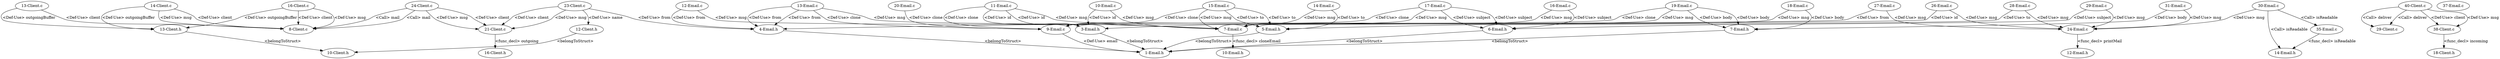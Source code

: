 digraph {
1 [label = "8-Client.c"];
2 [label = "13-Client.c"];
2 -> 1[label="<Def-Use> client"];
3 [label = "14-Client.c"];
3 -> 1[label="<Def-Use> client"];
3 -> 1[label="<Def-Use> msg"];
4 [label = "16-Client.c"];
4 -> 1[label="<Def-Use> client"];
4 -> 1[label="<Def-Use> msg"];
5 [label = "21-Client.c"];
6 [label = "23-Client.c"];
6 -> 5[label="<Def-Use> msg"];
6 -> 5[label="<Def-Use> client"];
7 [label = "24-Client.c"];
7 -> 1[label="<Call> mail"];
7 -> 5[label="<Def-Use> client"];
7 -> 5[label="<Def-Use> msg"];
8 [label = "29-Client.c"];
9 [label = "38-Client.c"];
10 [label = "40-Client.c"];
10 -> 8[label="<Call> deliver"];
10 -> 9[label="<Def-Use> client"];
10 -> 9[label="<Def-Use> msg"];
11 [label = "10-Client.h"];
12 [label = "12-Client.h"];
13 [label = "13-Client.h"];
12 -> 11[label="<belongToStruct>"];
13 -> 11[label="<belongToStruct>"];
14 [label = "16-Client.h"];
15 [label = "18-Client.h"];
16 [label = "7-Email.c"];
17 [label = "9-Email.c"];
18 [label = "10-Email.c"];
18 -> 16[label="<Def-Use> msg"];
19 [label = "11-Email.c"];
19 -> 17[label="<Def-Use> clone"];
19 -> 16[label="<Def-Use> msg"];
20 [label = "12-Email.c"];
20 -> 16[label="<Def-Use> msg"];
21 [label = "13-Email.c"];
21 -> 17[label="<Def-Use> clone"];
21 -> 16[label="<Def-Use> msg"];
22 [label = "14-Email.c"];
22 -> 16[label="<Def-Use> msg"];
23 [label = "15-Email.c"];
23 -> 17[label="<Def-Use> clone"];
23 -> 16[label="<Def-Use> msg"];
24 [label = "16-Email.c"];
24 -> 16[label="<Def-Use> msg"];
25 [label = "17-Email.c"];
25 -> 17[label="<Def-Use> clone"];
25 -> 16[label="<Def-Use> msg"];
26 [label = "18-Email.c"];
26 -> 16[label="<Def-Use> msg"];
27 [label = "19-Email.c"];
27 -> 17[label="<Def-Use> clone"];
27 -> 16[label="<Def-Use> msg"];
28 [label = "20-Email.c"];
28 -> 17[label="<Def-Use> clone"];
29 [label = "24-Email.c"];
30 [label = "26-Email.c"];
30 -> 29[label="<Def-Use> msg"];
31 [label = "27-Email.c"];
31 -> 29[label="<Def-Use> msg"];
32 [label = "28-Email.c"];
32 -> 29[label="<Def-Use> msg"];
33 [label = "29-Email.c"];
33 -> 29[label="<Def-Use> msg"];
34 [label = "30-Email.c"];
34 -> 29[label="<Def-Use> msg"];
35 [label = "31-Email.c"];
35 -> 29[label="<Def-Use> msg"];
36 [label = "35-Email.c"];
37 [label = "37-Email.c"];
38 [label = "1-Email.h"];
39 [label = "3-Email.h"];
40 [label = "4-Email.h"];
41 [label = "5-Email.h"];
42 [label = "6-Email.h"];
43 [label = "7-Email.h"];
39 -> 38[label="<belongToStruct>"];
40 -> 38[label="<belongToStruct>"];
41 -> 38[label="<belongToStruct>"];
42 -> 38[label="<belongToStruct>"];
43 -> 38[label="<belongToStruct>"];
44 [label = "10-Email.h"];
45 [label = "12-Email.h"];
46 [label = "14-Email.h"];
21 -> 40[label="<Def-Use> from"];
33 -> 42[label="<Def-Use> subject"];
7 -> 1[label="<Call> mail"];
19 -> 39[label="<Def-Use> id"];
19 -> 39[label="<Def-Use> id"];
21 -> 40[label="<Def-Use> from"];
20 -> 40[label="<Def-Use> from"];
6 -> 40[label="<Def-Use> from"];
3 -> 13[label="<Def-Use> outgoingBuffer"];
25 -> 42[label="<Def-Use> subject"];
10 -> 8[label="<Call> deliver"];
18 -> 39[label="<Def-Use> id"];
23 -> 41[label="<Def-Use> to"];
17 -> 38[label="<Def-Use> email"];
4 -> 13[label="<Def-Use> outgoingBuffer"];
25 -> 42[label="<Def-Use> subject"];
27 -> 43[label="<Def-Use> body"];
35 -> 43[label="<Def-Use> body"];
34 -> 46[label="<Call> isReadable"];
34 -> 36[label="<Call> isReadable"];
26 -> 43[label="<Def-Use> body"];
27 -> 43[label="<Def-Use> body"];
23 -> 41[label="<Def-Use> to"];
2 -> 13[label="<Def-Use> outgoingBuffer"];
6 -> 12[label="<Def-Use> name"];
22 -> 41[label="<Def-Use> to"];
24 -> 42[label="<Def-Use> subject"];
31 -> 40[label="<Def-Use> from"];
32 -> 41[label="<Def-Use> to"];
30 -> 39[label="<Def-Use> id"];
9 -> 15[label="<func_decl> incoming"];
5 -> 14[label="<func_decl> outgoing"];
29 -> 45[label="<func_decl> printMail"];
16 -> 44[label="<func_decl> cloneEmail"];
36 -> 46[label="<func_decl> isReadable"];
}